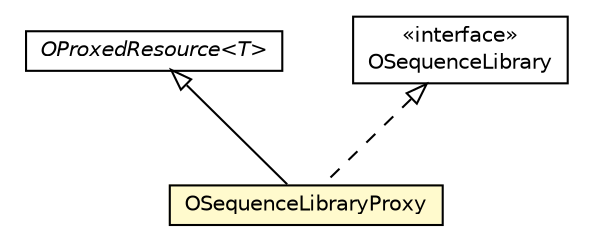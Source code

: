#!/usr/local/bin/dot
#
# Class diagram 
# Generated by UMLGraph version R5_6-24-gf6e263 (http://www.umlgraph.org/)
#

digraph G {
	edge [fontname="Helvetica",fontsize=10,labelfontname="Helvetica",labelfontsize=10];
	node [fontname="Helvetica",fontsize=10,shape=plaintext];
	nodesep=0.25;
	ranksep=0.5;
	// com.orientechnologies.orient.core.db.record.OProxedResource<T>
	c3668324 [label=<<table title="com.orientechnologies.orient.core.db.record.OProxedResource" border="0" cellborder="1" cellspacing="0" cellpadding="2" port="p" href="../../db/record/OProxedResource.html">
		<tr><td><table border="0" cellspacing="0" cellpadding="1">
<tr><td align="center" balign="center"><font face="Helvetica-Oblique"> OProxedResource&lt;T&gt; </font></td></tr>
		</table></td></tr>
		</table>>, URL="../../db/record/OProxedResource.html", fontname="Helvetica", fontcolor="black", fontsize=10.0];
	// com.orientechnologies.orient.core.metadata.sequence.OSequenceLibraryProxy
	c3668431 [label=<<table title="com.orientechnologies.orient.core.metadata.sequence.OSequenceLibraryProxy" border="0" cellborder="1" cellspacing="0" cellpadding="2" port="p" bgcolor="lemonChiffon" href="./OSequenceLibraryProxy.html">
		<tr><td><table border="0" cellspacing="0" cellpadding="1">
<tr><td align="center" balign="center"> OSequenceLibraryProxy </td></tr>
		</table></td></tr>
		</table>>, URL="./OSequenceLibraryProxy.html", fontname="Helvetica", fontcolor="black", fontsize=10.0];
	// com.orientechnologies.orient.core.metadata.sequence.OSequenceLibrary
	c3668432 [label=<<table title="com.orientechnologies.orient.core.metadata.sequence.OSequenceLibrary" border="0" cellborder="1" cellspacing="0" cellpadding="2" port="p" href="./OSequenceLibrary.html">
		<tr><td><table border="0" cellspacing="0" cellpadding="1">
<tr><td align="center" balign="center"> &#171;interface&#187; </td></tr>
<tr><td align="center" balign="center"> OSequenceLibrary </td></tr>
		</table></td></tr>
		</table>>, URL="./OSequenceLibrary.html", fontname="Helvetica", fontcolor="black", fontsize=10.0];
	//com.orientechnologies.orient.core.metadata.sequence.OSequenceLibraryProxy extends com.orientechnologies.orient.core.db.record.OProxedResource<com.orientechnologies.orient.core.metadata.sequence.OSequenceLibrary>
	c3668324:p -> c3668431:p [dir=back,arrowtail=empty];
	//com.orientechnologies.orient.core.metadata.sequence.OSequenceLibraryProxy implements com.orientechnologies.orient.core.metadata.sequence.OSequenceLibrary
	c3668432:p -> c3668431:p [dir=back,arrowtail=empty,style=dashed];
}

